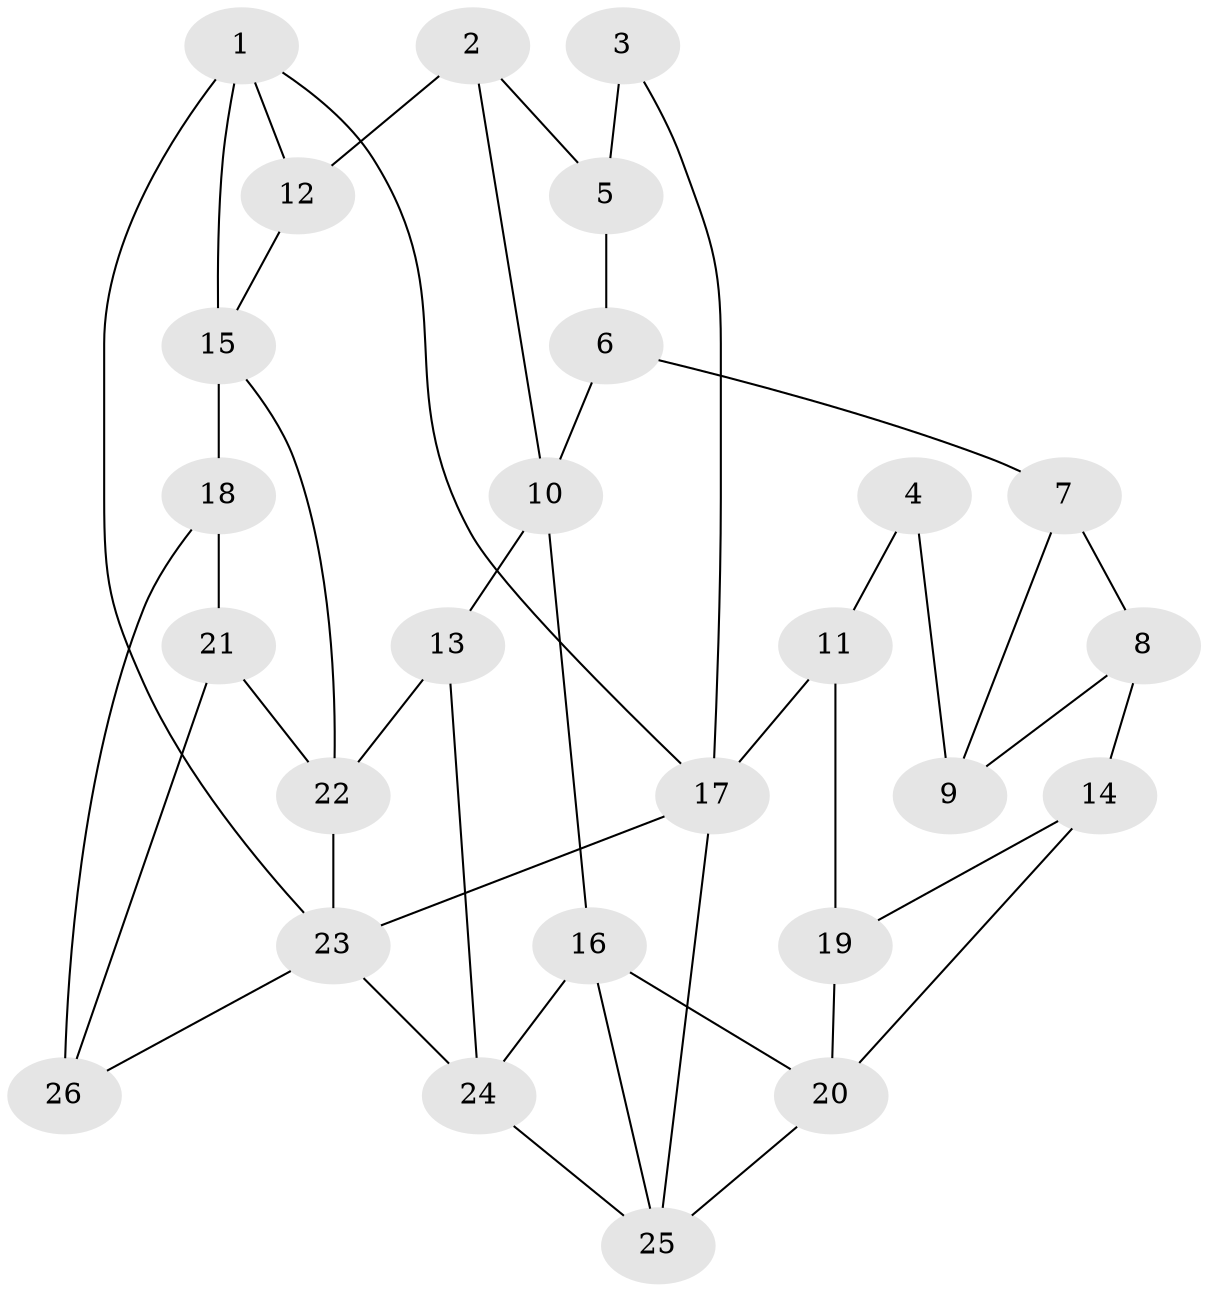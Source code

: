// original degree distribution, {3: 0.07692307692307693, 5: 0.46153846153846156, 6: 0.25, 4: 0.21153846153846154}
// Generated by graph-tools (version 1.1) at 2025/03/03/09/25 03:03:15]
// undirected, 26 vertices, 44 edges
graph export_dot {
graph [start="1"]
  node [color=gray90,style=filled];
  1;
  2;
  3;
  4;
  5;
  6;
  7;
  8;
  9;
  10;
  11;
  12;
  13;
  14;
  15;
  16;
  17;
  18;
  19;
  20;
  21;
  22;
  23;
  24;
  25;
  26;
  1 -- 12 [weight=1.0];
  1 -- 15 [weight=1.0];
  1 -- 17 [weight=1.0];
  1 -- 23 [weight=1.0];
  2 -- 5 [weight=1.0];
  2 -- 10 [weight=1.0];
  2 -- 12 [weight=1.0];
  3 -- 5 [weight=2.0];
  3 -- 17 [weight=1.0];
  4 -- 9 [weight=2.0];
  4 -- 11 [weight=1.0];
  5 -- 6 [weight=1.0];
  6 -- 7 [weight=1.0];
  6 -- 10 [weight=1.0];
  7 -- 8 [weight=1.0];
  7 -- 9 [weight=1.0];
  8 -- 9 [weight=1.0];
  8 -- 14 [weight=1.0];
  10 -- 13 [weight=1.0];
  10 -- 16 [weight=1.0];
  11 -- 17 [weight=2.0];
  11 -- 19 [weight=1.0];
  12 -- 15 [weight=1.0];
  13 -- 22 [weight=1.0];
  13 -- 24 [weight=1.0];
  14 -- 19 [weight=1.0];
  14 -- 20 [weight=1.0];
  15 -- 18 [weight=2.0];
  15 -- 22 [weight=1.0];
  16 -- 20 [weight=1.0];
  16 -- 24 [weight=1.0];
  16 -- 25 [weight=1.0];
  17 -- 23 [weight=1.0];
  17 -- 25 [weight=1.0];
  18 -- 21 [weight=1.0];
  18 -- 26 [weight=1.0];
  19 -- 20 [weight=1.0];
  20 -- 25 [weight=1.0];
  21 -- 22 [weight=1.0];
  21 -- 26 [weight=1.0];
  22 -- 23 [weight=1.0];
  23 -- 24 [weight=1.0];
  23 -- 26 [weight=1.0];
  24 -- 25 [weight=1.0];
}
